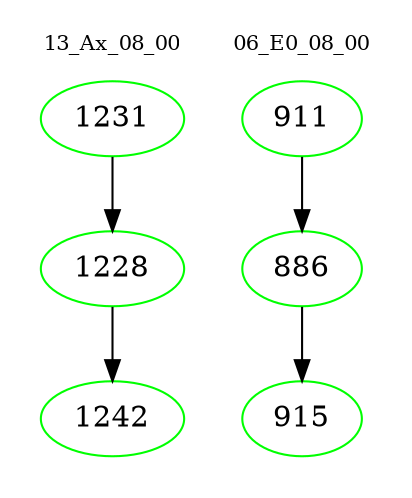 digraph{
subgraph cluster_0 {
color = white
label = "13_Ax_08_00";
fontsize=10;
T0_1231 [label="1231", color="green"]
T0_1231 -> T0_1228 [color="black"]
T0_1228 [label="1228", color="green"]
T0_1228 -> T0_1242 [color="black"]
T0_1242 [label="1242", color="green"]
}
subgraph cluster_1 {
color = white
label = "06_E0_08_00";
fontsize=10;
T1_911 [label="911", color="green"]
T1_911 -> T1_886 [color="black"]
T1_886 [label="886", color="green"]
T1_886 -> T1_915 [color="black"]
T1_915 [label="915", color="green"]
}
}
